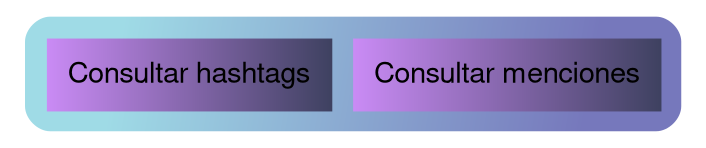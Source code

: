 
        digraph G {fontname="Helvetica,Arial,sans-serif"
        node [fontname="Helvetica,Arial,sans-serif"]
        edge [fontname="Helvetica,Arial,sans-serif"]
        a0 [shape=none label=<
        <TABLE border="0" cellspacing="10" cellpadding="10" style="rounded" bgcolor="#9fdbe6:#7678bc" gradientangle="315">

        <TR><TD bgcolor="#ca8bf5:#3e4160">Consultar hashtags</TD>
        <TD bgcolor="#ca8bf5:#3e4160">Consultar menciones</TD></TR></TABLE>>];
                }

